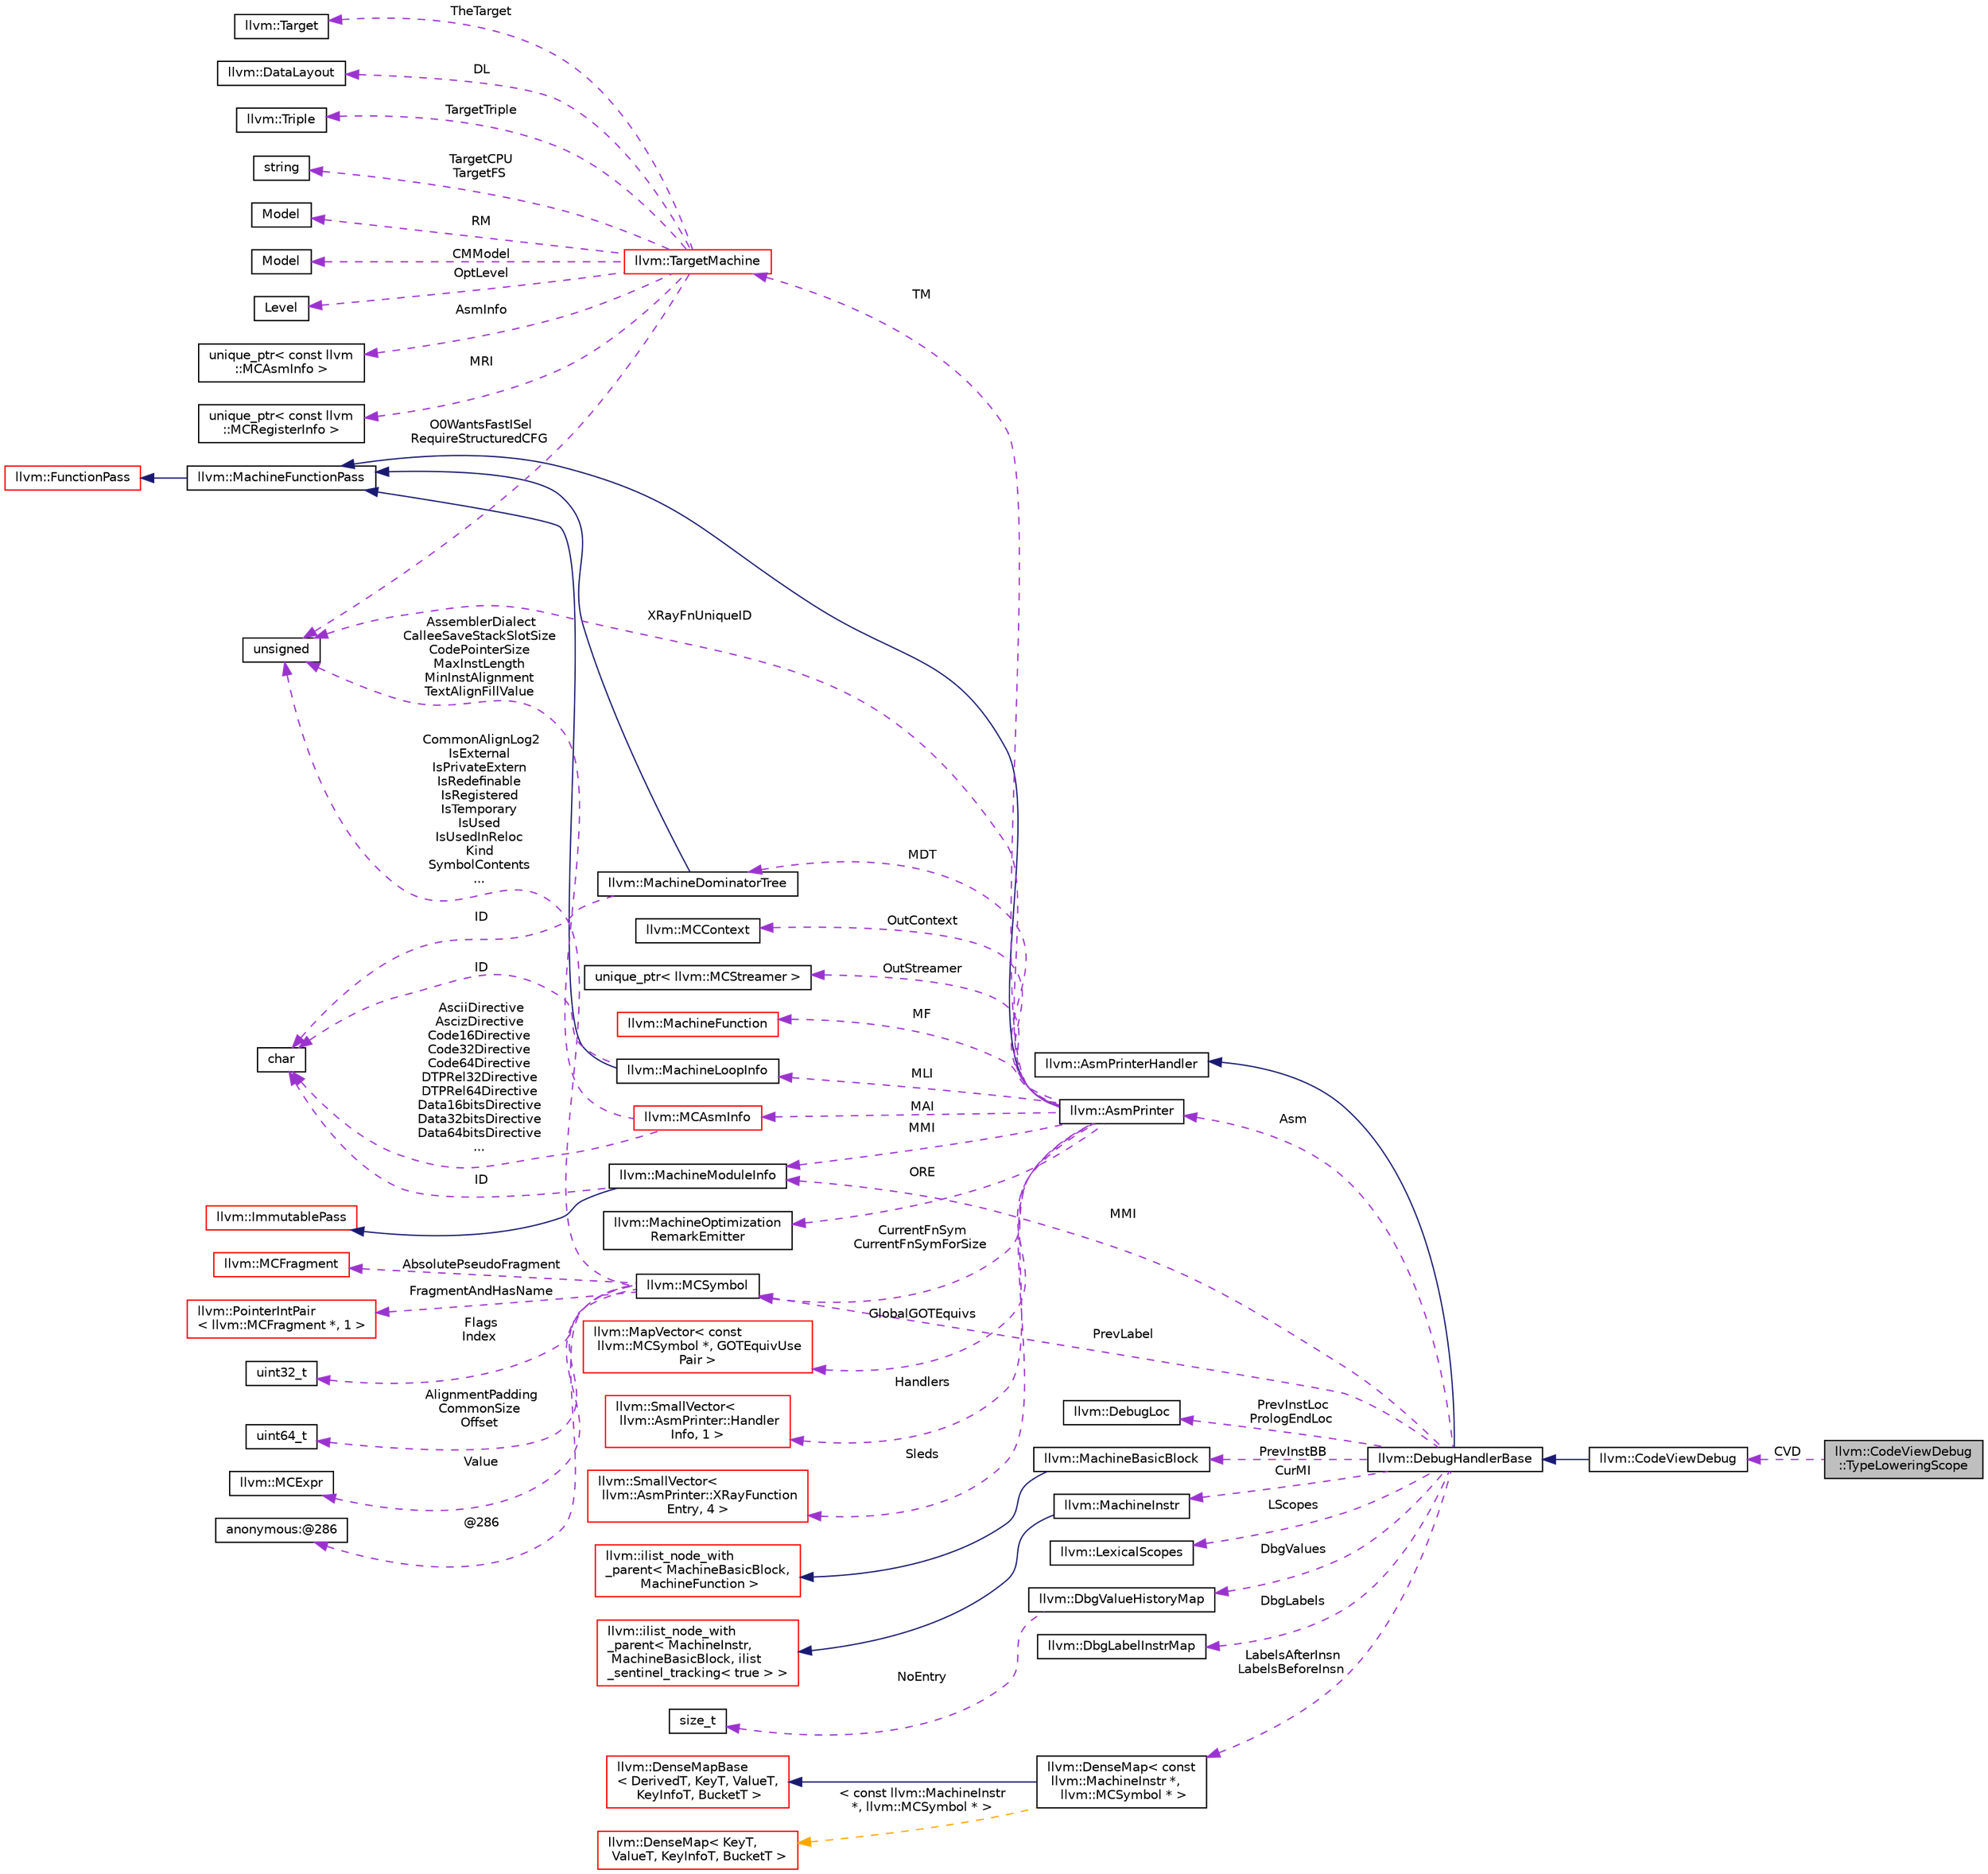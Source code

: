 digraph "llvm::CodeViewDebug::TypeLoweringScope"
{
 // LATEX_PDF_SIZE
  bgcolor="transparent";
  edge [fontname="Helvetica",fontsize="10",labelfontname="Helvetica",labelfontsize="10"];
  node [fontname="Helvetica",fontsize="10",shape="box"];
  rankdir="LR";
  Node1 [label="llvm::CodeViewDebug\l::TypeLoweringScope",height=0.2,width=0.4,color="black", fillcolor="grey75", style="filled", fontcolor="black",tooltip=" "];
  Node2 -> Node1 [dir="back",color="darkorchid3",fontsize="10",style="dashed",label=" CVD" ,fontname="Helvetica"];
  Node2 [label="llvm::CodeViewDebug",height=0.2,width=0.4,color="black",URL="$classllvm_1_1CodeViewDebug.html",tooltip="Collects and handles line tables information in a CodeView format."];
  Node3 -> Node2 [dir="back",color="midnightblue",fontsize="10",style="solid",fontname="Helvetica"];
  Node3 [label="llvm::DebugHandlerBase",height=0.2,width=0.4,color="black",URL="$classllvm_1_1DebugHandlerBase.html",tooltip="Base class for debug information backends."];
  Node4 -> Node3 [dir="back",color="midnightblue",fontsize="10",style="solid",fontname="Helvetica"];
  Node4 [label="llvm::AsmPrinterHandler",height=0.2,width=0.4,color="black",URL="$classllvm_1_1AsmPrinterHandler.html",tooltip="Collects and handles AsmPrinter objects required to build debug or EH information."];
  Node5 -> Node3 [dir="back",color="darkorchid3",fontsize="10",style="dashed",label=" Asm" ,fontname="Helvetica"];
  Node5 [label="llvm::AsmPrinter",height=0.2,width=0.4,color="black",URL="$classllvm_1_1AsmPrinter.html",tooltip="This class is intended to be used as a driving class for all asm writers."];
  Node6 -> Node5 [dir="back",color="midnightblue",fontsize="10",style="solid",fontname="Helvetica"];
  Node6 [label="llvm::MachineFunctionPass",height=0.2,width=0.4,color="black",URL="$classllvm_1_1MachineFunctionPass.html",tooltip="MachineFunctionPass - This class adapts the FunctionPass interface to allow convenient creation of pa..."];
  Node7 -> Node6 [dir="back",color="midnightblue",fontsize="10",style="solid",fontname="Helvetica"];
  Node7 [label="llvm::FunctionPass",height=0.2,width=0.4,color="red",URL="$classllvm_1_1FunctionPass.html",tooltip="FunctionPass class - This class is used to implement most global optimizations."];
  Node9 -> Node5 [dir="back",color="darkorchid3",fontsize="10",style="dashed",label=" TM" ,fontname="Helvetica"];
  Node9 [label="llvm::TargetMachine",height=0.2,width=0.4,color="red",URL="$classllvm_1_1TargetMachine.html",tooltip="Primary interface to the complete machine description for the target machine."];
  Node10 -> Node9 [dir="back",color="darkorchid3",fontsize="10",style="dashed",label=" TheTarget" ,fontname="Helvetica"];
  Node10 [label="llvm::Target",height=0.2,width=0.4,color="black",URL="$classllvm_1_1Target.html",tooltip="Target - Wrapper for Target specific information."];
  Node11 -> Node9 [dir="back",color="darkorchid3",fontsize="10",style="dashed",label=" DL" ,fontname="Helvetica"];
  Node11 [label="llvm::DataLayout",height=0.2,width=0.4,color="black",URL="$classllvm_1_1DataLayout.html",tooltip="A parsed version of the target data layout string in and methods for querying it."];
  Node12 -> Node9 [dir="back",color="darkorchid3",fontsize="10",style="dashed",label=" TargetTriple" ,fontname="Helvetica"];
  Node12 [label="llvm::Triple",height=0.2,width=0.4,color="black",URL="$classllvm_1_1Triple.html",tooltip="Triple - Helper class for working with autoconf configuration names."];
  Node13 -> Node9 [dir="back",color="darkorchid3",fontsize="10",style="dashed",label=" TargetCPU\nTargetFS" ,fontname="Helvetica"];
  Node13 [label="string",height=0.2,width=0.4,color="black",tooltip=" "];
  Node14 -> Node9 [dir="back",color="darkorchid3",fontsize="10",style="dashed",label=" RM" ,fontname="Helvetica"];
  Node14 [label="Model",height=0.2,width=0.4,color="black",tooltip=" "];
  Node15 -> Node9 [dir="back",color="darkorchid3",fontsize="10",style="dashed",label=" CMModel" ,fontname="Helvetica"];
  Node15 [label="Model",height=0.2,width=0.4,color="black",tooltip=" "];
  Node16 -> Node9 [dir="back",color="darkorchid3",fontsize="10",style="dashed",label=" OptLevel" ,fontname="Helvetica"];
  Node16 [label="Level",height=0.2,width=0.4,color="black",tooltip=" "];
  Node17 -> Node9 [dir="back",color="darkorchid3",fontsize="10",style="dashed",label=" AsmInfo" ,fontname="Helvetica"];
  Node17 [label="unique_ptr\< const llvm\l::MCAsmInfo \>",height=0.2,width=0.4,color="black",tooltip=" "];
  Node18 -> Node9 [dir="back",color="darkorchid3",fontsize="10",style="dashed",label=" MRI" ,fontname="Helvetica"];
  Node18 [label="unique_ptr\< const llvm\l::MCRegisterInfo \>",height=0.2,width=0.4,color="black",tooltip=" "];
  Node21 -> Node9 [dir="back",color="darkorchid3",fontsize="10",style="dashed",label=" O0WantsFastISel\nRequireStructuredCFG" ,fontname="Helvetica"];
  Node21 [label="unsigned",height=0.2,width=0.4,color="black",URL="$classunsigned.html",tooltip=" "];
  Node36 -> Node5 [dir="back",color="darkorchid3",fontsize="10",style="dashed",label=" MAI" ,fontname="Helvetica"];
  Node36 [label="llvm::MCAsmInfo",height=0.2,width=0.4,color="red",URL="$classllvm_1_1MCAsmInfo.html",tooltip="This class is intended to be used as a base class for asm properties and features specific to the tar..."];
  Node21 -> Node36 [dir="back",color="darkorchid3",fontsize="10",style="dashed",label=" AssemblerDialect\nCalleeSaveStackSlotSize\nCodePointerSize\nMaxInstLength\nMinInstAlignment\nTextAlignFillValue" ,fontname="Helvetica"];
  Node37 -> Node36 [dir="back",color="darkorchid3",fontsize="10",style="dashed",label=" AsciiDirective\nAscizDirective\nCode16Directive\nCode32Directive\nCode64Directive\nDTPRel32Directive\nDTPRel64Directive\nData16bitsDirective\nData32bitsDirective\nData64bitsDirective\n..." ,fontname="Helvetica"];
  Node37 [label="char",height=0.2,width=0.4,color="black",URL="$classchar.html",tooltip=" "];
  Node44 -> Node5 [dir="back",color="darkorchid3",fontsize="10",style="dashed",label=" OutContext" ,fontname="Helvetica"];
  Node44 [label="llvm::MCContext",height=0.2,width=0.4,color="black",URL="$classllvm_1_1MCContext.html",tooltip="Context object for machine code objects."];
  Node45 -> Node5 [dir="back",color="darkorchid3",fontsize="10",style="dashed",label=" OutStreamer" ,fontname="Helvetica"];
  Node45 [label="unique_ptr\< llvm::MCStreamer \>",height=0.2,width=0.4,color="black",tooltip=" "];
  Node46 -> Node5 [dir="back",color="darkorchid3",fontsize="10",style="dashed",label=" MF" ,fontname="Helvetica"];
  Node46 [label="llvm::MachineFunction",height=0.2,width=0.4,color="red",URL="$classllvm_1_1MachineFunction.html",tooltip=" "];
  Node61 -> Node5 [dir="back",color="darkorchid3",fontsize="10",style="dashed",label=" MMI" ,fontname="Helvetica"];
  Node61 [label="llvm::MachineModuleInfo",height=0.2,width=0.4,color="black",URL="$classllvm_1_1MachineModuleInfo.html",tooltip="This class contains meta information specific to a module."];
  Node62 -> Node61 [dir="back",color="midnightblue",fontsize="10",style="solid",fontname="Helvetica"];
  Node62 [label="llvm::ImmutablePass",height=0.2,width=0.4,color="red",URL="$classllvm_1_1ImmutablePass.html",tooltip="ImmutablePass class - This class is used to provide information that does not need to be run."];
  Node37 -> Node61 [dir="back",color="darkorchid3",fontsize="10",style="dashed",label=" ID" ,fontname="Helvetica"];
  Node64 -> Node5 [dir="back",color="darkorchid3",fontsize="10",style="dashed",label=" MDT" ,fontname="Helvetica"];
  Node64 [label="llvm::MachineDominatorTree",height=0.2,width=0.4,color="black",URL="$classllvm_1_1MachineDominatorTree.html",tooltip="DominatorTree Class - Concrete subclass of DominatorTreeBase that is used to compute a normal dominat..."];
  Node6 -> Node64 [dir="back",color="midnightblue",fontsize="10",style="solid",fontname="Helvetica"];
  Node37 -> Node64 [dir="back",color="darkorchid3",fontsize="10",style="dashed",label=" ID" ,fontname="Helvetica"];
  Node65 -> Node5 [dir="back",color="darkorchid3",fontsize="10",style="dashed",label=" MLI" ,fontname="Helvetica"];
  Node65 [label="llvm::MachineLoopInfo",height=0.2,width=0.4,color="black",URL="$classllvm_1_1MachineLoopInfo.html",tooltip=" "];
  Node6 -> Node65 [dir="back",color="midnightblue",fontsize="10",style="solid",fontname="Helvetica"];
  Node37 -> Node65 [dir="back",color="darkorchid3",fontsize="10",style="dashed",label=" ID" ,fontname="Helvetica"];
  Node66 -> Node5 [dir="back",color="darkorchid3",fontsize="10",style="dashed",label=" ORE" ,fontname="Helvetica"];
  Node66 [label="llvm::MachineOptimization\lRemarkEmitter",height=0.2,width=0.4,color="black",URL="$classllvm_1_1MachineOptimizationRemarkEmitter.html",tooltip="The optimization diagnostic interface."];
  Node67 -> Node5 [dir="back",color="darkorchid3",fontsize="10",style="dashed",label=" CurrentFnSym\nCurrentFnSymForSize" ,fontname="Helvetica"];
  Node67 [label="llvm::MCSymbol",height=0.2,width=0.4,color="black",URL="$classllvm_1_1MCSymbol.html",tooltip="MCSymbol - Instances of this class represent a symbol name in the MC file, and MCSymbols are created ..."];
  Node68 -> Node67 [dir="back",color="darkorchid3",fontsize="10",style="dashed",label=" AbsolutePseudoFragment" ,fontname="Helvetica"];
  Node68 [label="llvm::MCFragment",height=0.2,width=0.4,color="red",URL="$classllvm_1_1MCFragment.html",tooltip=" "];
  Node78 -> Node67 [dir="back",color="darkorchid3",fontsize="10",style="dashed",label=" FragmentAndHasName" ,fontname="Helvetica"];
  Node78 [label="llvm::PointerIntPair\l\< llvm::MCFragment *, 1 \>",height=0.2,width=0.4,color="red",URL="$classllvm_1_1PointerIntPair.html",tooltip=" "];
  Node21 -> Node67 [dir="back",color="darkorchid3",fontsize="10",style="dashed",label=" CommonAlignLog2\nIsExternal\nIsPrivateExtern\nIsRedefinable\nIsRegistered\nIsTemporary\nIsUsed\nIsUsedInReloc\nKind\nSymbolContents\n..." ,fontname="Helvetica"];
  Node80 -> Node67 [dir="back",color="darkorchid3",fontsize="10",style="dashed",label=" Flags\nIndex" ,fontname="Helvetica"];
  Node80 [label="uint32_t",height=0.2,width=0.4,color="black",URL="$classuint32__t.html",tooltip=" "];
  Node81 -> Node67 [dir="back",color="darkorchid3",fontsize="10",style="dashed",label=" AlignmentPadding\nCommonSize\nOffset" ,fontname="Helvetica"];
  Node81 [label="uint64_t",height=0.2,width=0.4,color="black",tooltip=" "];
  Node82 -> Node67 [dir="back",color="darkorchid3",fontsize="10",style="dashed",label=" Value" ,fontname="Helvetica"];
  Node82 [label="llvm::MCExpr",height=0.2,width=0.4,color="black",URL="$classllvm_1_1MCExpr.html",tooltip="Base class for the full range of assembler expressions which are needed for parsing."];
  Node83 -> Node67 [dir="back",color="darkorchid3",fontsize="10",style="dashed",label=" @286" ,fontname="Helvetica"];
  Node83 [label="anonymous:@286",height=0.2,width=0.4,color="black",tooltip=" "];
  Node84 -> Node5 [dir="back",color="darkorchid3",fontsize="10",style="dashed",label=" GlobalGOTEquivs" ,fontname="Helvetica"];
  Node84 [label="llvm::MapVector\< const\l llvm::MCSymbol *, GOTEquivUse\lPair \>",height=0.2,width=0.4,color="red",URL="$classllvm_1_1MapVector.html",tooltip=" "];
  Node86 -> Node5 [dir="back",color="darkorchid3",fontsize="10",style="dashed",label=" Handlers" ,fontname="Helvetica"];
  Node86 [label="llvm::SmallVector\<\l llvm::AsmPrinter::Handler\lInfo, 1 \>",height=0.2,width=0.4,color="red",URL="$classllvm_1_1SmallVector.html",tooltip=" "];
  Node89 -> Node5 [dir="back",color="darkorchid3",fontsize="10",style="dashed",label=" Sleds" ,fontname="Helvetica"];
  Node89 [label="llvm::SmallVector\<\l llvm::AsmPrinter::XRayFunction\lEntry, 4 \>",height=0.2,width=0.4,color="red",URL="$classllvm_1_1SmallVector.html",tooltip=" "];
  Node21 -> Node5 [dir="back",color="darkorchid3",fontsize="10",style="dashed",label=" XRayFnUniqueID" ,fontname="Helvetica"];
  Node61 -> Node3 [dir="back",color="darkorchid3",fontsize="10",style="dashed",label=" MMI" ,fontname="Helvetica"];
  Node92 -> Node3 [dir="back",color="darkorchid3",fontsize="10",style="dashed",label=" PrevInstLoc\nPrologEndLoc" ,fontname="Helvetica"];
  Node92 [label="llvm::DebugLoc",height=0.2,width=0.4,color="black",URL="$classllvm_1_1DebugLoc.html",tooltip="A debug info location."];
  Node67 -> Node3 [dir="back",color="darkorchid3",fontsize="10",style="dashed",label=" PrevLabel" ,fontname="Helvetica"];
  Node93 -> Node3 [dir="back",color="darkorchid3",fontsize="10",style="dashed",label=" PrevInstBB" ,fontname="Helvetica"];
  Node93 [label="llvm::MachineBasicBlock",height=0.2,width=0.4,color="black",URL="$classllvm_1_1MachineBasicBlock.html",tooltip=" "];
  Node94 -> Node93 [dir="back",color="midnightblue",fontsize="10",style="solid",fontname="Helvetica"];
  Node94 [label="llvm::ilist_node_with\l_parent\< MachineBasicBlock,\l MachineFunction \>",height=0.2,width=0.4,color="red",URL="$classllvm_1_1ilist__node__with__parent.html",tooltip=" "];
  Node96 -> Node3 [dir="back",color="darkorchid3",fontsize="10",style="dashed",label=" CurMI" ,fontname="Helvetica"];
  Node96 [label="llvm::MachineInstr",height=0.2,width=0.4,color="black",URL="$classllvm_1_1MachineInstr.html",tooltip="Representation of each machine instruction."];
  Node97 -> Node96 [dir="back",color="midnightblue",fontsize="10",style="solid",fontname="Helvetica"];
  Node97 [label="llvm::ilist_node_with\l_parent\< MachineInstr,\l MachineBasicBlock, ilist\l_sentinel_tracking\< true \> \>",height=0.2,width=0.4,color="red",URL="$classllvm_1_1ilist__node__with__parent.html",tooltip=" "];
  Node99 -> Node3 [dir="back",color="darkorchid3",fontsize="10",style="dashed",label=" LScopes" ,fontname="Helvetica"];
  Node99 [label="llvm::LexicalScopes",height=0.2,width=0.4,color="black",URL="$classllvm_1_1LexicalScopes.html",tooltip="LexicalScopes - This class provides interface to collect and use lexical scoping information from mac..."];
  Node100 -> Node3 [dir="back",color="darkorchid3",fontsize="10",style="dashed",label=" DbgValues" ,fontname="Helvetica"];
  Node100 [label="llvm::DbgValueHistoryMap",height=0.2,width=0.4,color="black",URL="$classllvm_1_1DbgValueHistoryMap.html",tooltip="For each user variable, keep a list of instruction ranges where this variable is accessible."];
  Node39 -> Node100 [dir="back",color="darkorchid3",fontsize="10",style="dashed",label=" NoEntry" ,fontname="Helvetica"];
  Node39 [label="size_t",height=0.2,width=0.4,color="black",URL="$classsize__t.html",tooltip=" "];
  Node101 -> Node3 [dir="back",color="darkorchid3",fontsize="10",style="dashed",label=" DbgLabels" ,fontname="Helvetica"];
  Node101 [label="llvm::DbgLabelInstrMap",height=0.2,width=0.4,color="black",URL="$classllvm_1_1DbgLabelInstrMap.html",tooltip="For each inlined instance of a source-level label, keep the corresponding DBG_LABEL instruction."];
  Node102 -> Node3 [dir="back",color="darkorchid3",fontsize="10",style="dashed",label=" LabelsAfterInsn\nLabelsBeforeInsn" ,fontname="Helvetica"];
  Node102 [label="llvm::DenseMap\< const\l llvm::MachineInstr *,\l llvm::MCSymbol * \>",height=0.2,width=0.4,color="black",URL="$classllvm_1_1DenseMap.html",tooltip=" "];
  Node103 -> Node102 [dir="back",color="midnightblue",fontsize="10",style="solid",fontname="Helvetica"];
  Node103 [label="llvm::DenseMapBase\l\< DerivedT, KeyT, ValueT,\l KeyInfoT, BucketT \>",height=0.2,width=0.4,color="red",URL="$classllvm_1_1DenseMapBase.html",tooltip=" "];
  Node105 -> Node102 [dir="back",color="orange",fontsize="10",style="dashed",label=" \< const llvm::MachineInstr\l *, llvm::MCSymbol * \>" ,fontname="Helvetica"];
  Node105 [label="llvm::DenseMap\< KeyT,\l ValueT, KeyInfoT, BucketT \>",height=0.2,width=0.4,color="red",URL="$classllvm_1_1DenseMap.html",tooltip=" "];
}
